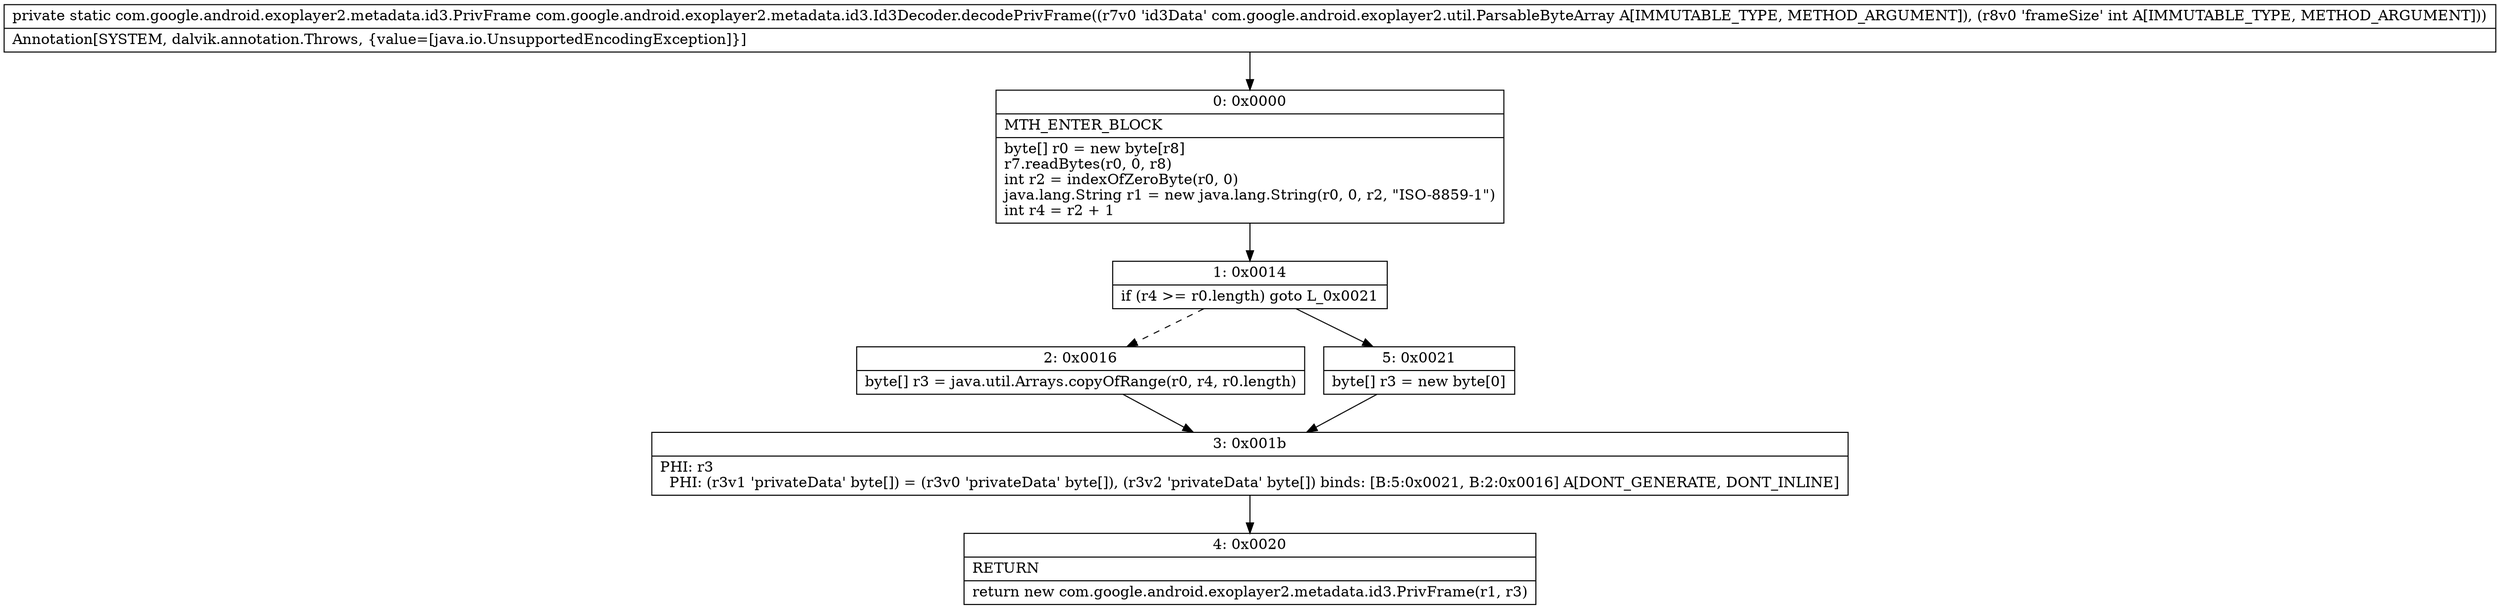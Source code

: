 digraph "CFG forcom.google.android.exoplayer2.metadata.id3.Id3Decoder.decodePrivFrame(Lcom\/google\/android\/exoplayer2\/util\/ParsableByteArray;I)Lcom\/google\/android\/exoplayer2\/metadata\/id3\/PrivFrame;" {
Node_0 [shape=record,label="{0\:\ 0x0000|MTH_ENTER_BLOCK\l|byte[] r0 = new byte[r8]\lr7.readBytes(r0, 0, r8)\lint r2 = indexOfZeroByte(r0, 0)\ljava.lang.String r1 = new java.lang.String(r0, 0, r2, \"ISO\-8859\-1\")\lint r4 = r2 + 1\l}"];
Node_1 [shape=record,label="{1\:\ 0x0014|if (r4 \>= r0.length) goto L_0x0021\l}"];
Node_2 [shape=record,label="{2\:\ 0x0016|byte[] r3 = java.util.Arrays.copyOfRange(r0, r4, r0.length)\l}"];
Node_3 [shape=record,label="{3\:\ 0x001b|PHI: r3 \l  PHI: (r3v1 'privateData' byte[]) = (r3v0 'privateData' byte[]), (r3v2 'privateData' byte[]) binds: [B:5:0x0021, B:2:0x0016] A[DONT_GENERATE, DONT_INLINE]\l}"];
Node_4 [shape=record,label="{4\:\ 0x0020|RETURN\l|return new com.google.android.exoplayer2.metadata.id3.PrivFrame(r1, r3)\l}"];
Node_5 [shape=record,label="{5\:\ 0x0021|byte[] r3 = new byte[0]\l}"];
MethodNode[shape=record,label="{private static com.google.android.exoplayer2.metadata.id3.PrivFrame com.google.android.exoplayer2.metadata.id3.Id3Decoder.decodePrivFrame((r7v0 'id3Data' com.google.android.exoplayer2.util.ParsableByteArray A[IMMUTABLE_TYPE, METHOD_ARGUMENT]), (r8v0 'frameSize' int A[IMMUTABLE_TYPE, METHOD_ARGUMENT]))  | Annotation[SYSTEM, dalvik.annotation.Throws, \{value=[java.io.UnsupportedEncodingException]\}]\l}"];
MethodNode -> Node_0;
Node_0 -> Node_1;
Node_1 -> Node_2[style=dashed];
Node_1 -> Node_5;
Node_2 -> Node_3;
Node_3 -> Node_4;
Node_5 -> Node_3;
}

